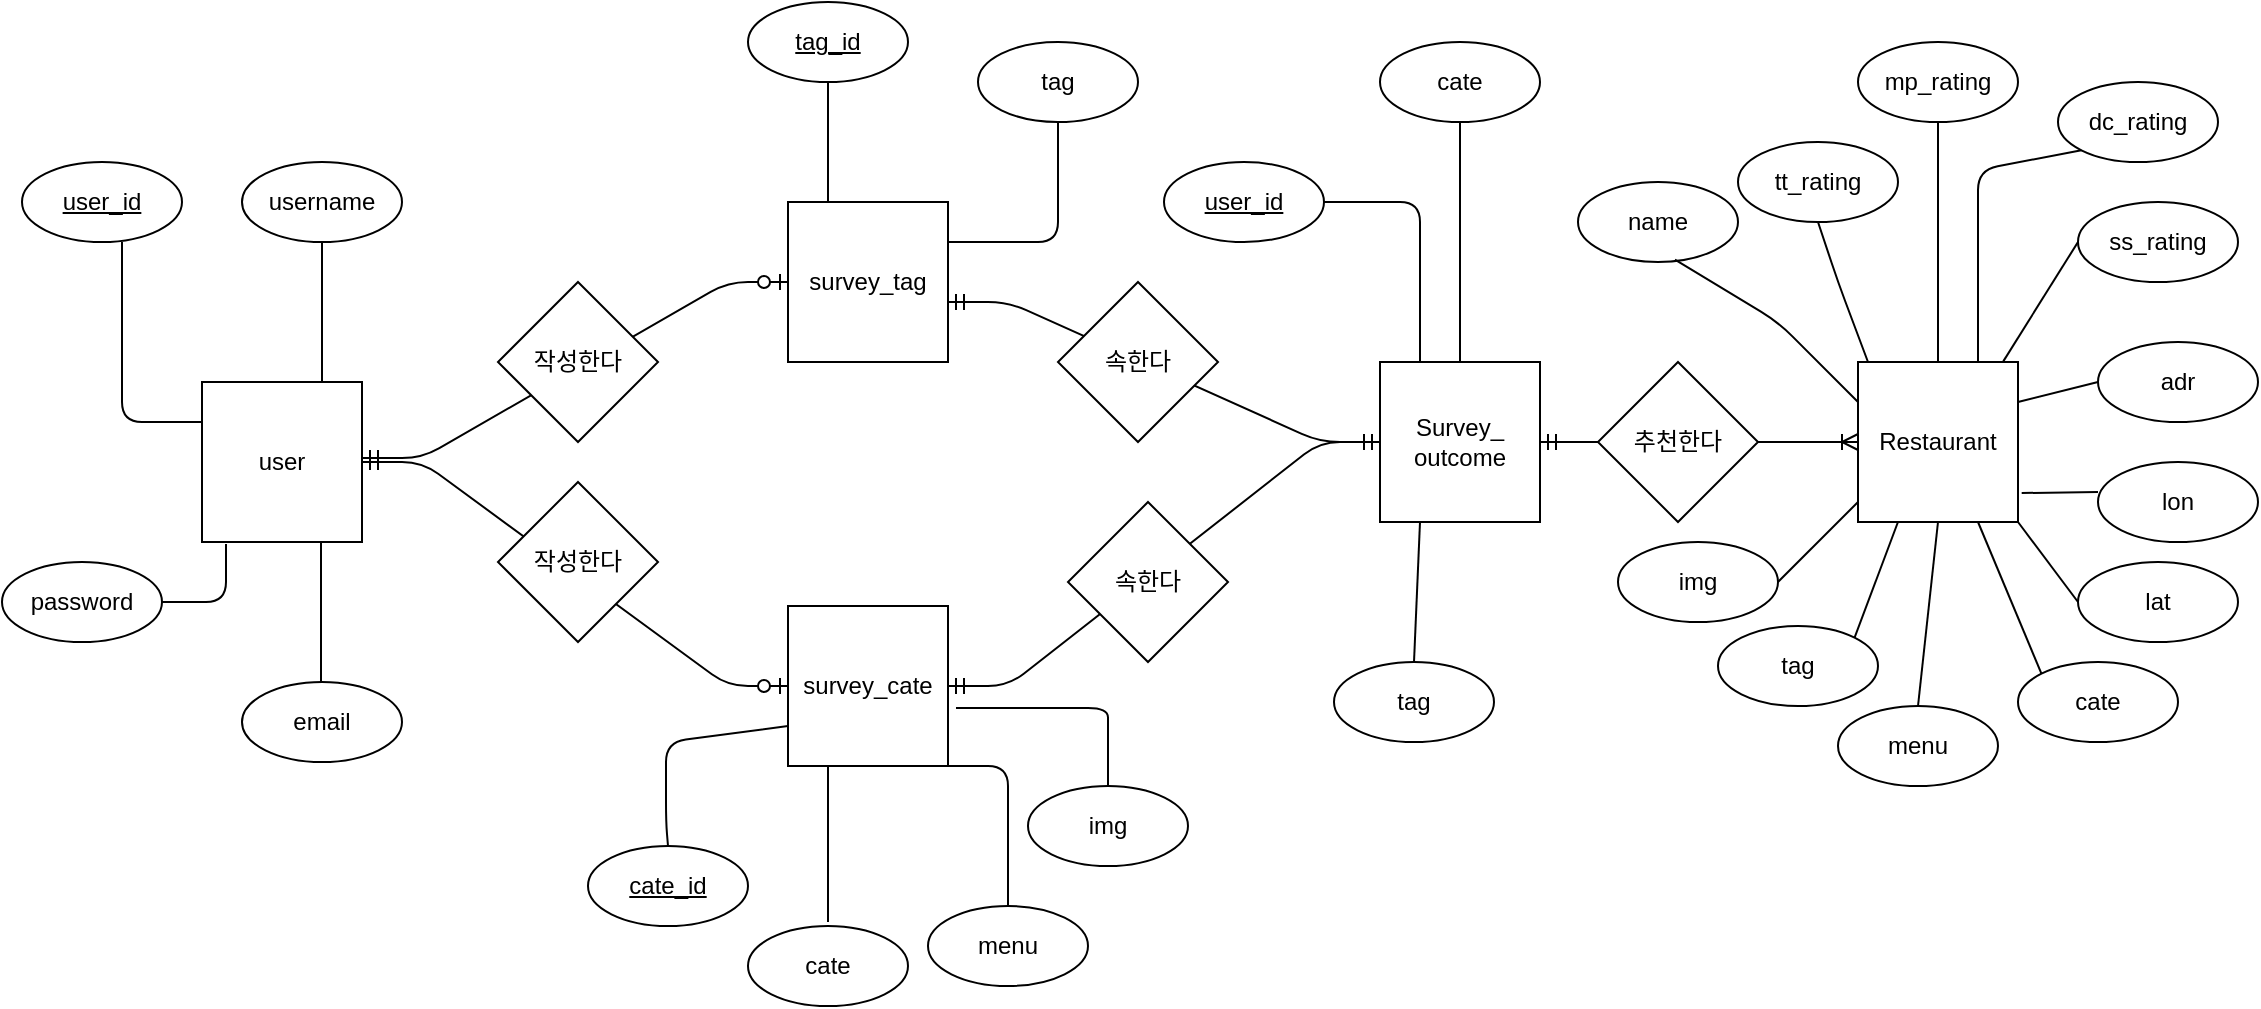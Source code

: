 <mxfile version="13.9.9" type="github">
  <diagram id="aptJ7YKvpDGFJuKJRdLv" name="Page-1">
    <mxGraphModel dx="1124" dy="662" grid="1" gridSize="10" guides="1" tooltips="1" connect="1" arrows="1" fold="1" page="1" pageScale="1" pageWidth="827" pageHeight="1169" math="0" shadow="0">
      <root>
        <mxCell id="0" />
        <mxCell id="1" parent="0" />
        <mxCell id="o8YfOcNx8l_yTNJHQc2i-1" value="user" style="whiteSpace=wrap;html=1;aspect=fixed;" parent="1" vertex="1">
          <mxGeometry x="132" y="340" width="80" height="80" as="geometry" />
        </mxCell>
        <mxCell id="o8YfOcNx8l_yTNJHQc2i-2" value="survey_cate" style="whiteSpace=wrap;html=1;aspect=fixed;" parent="1" vertex="1">
          <mxGeometry x="425" y="452" width="80" height="80" as="geometry" />
        </mxCell>
        <mxCell id="o8YfOcNx8l_yTNJHQc2i-3" value="&lt;u&gt;tag_id&lt;/u&gt;" style="ellipse;whiteSpace=wrap;html=1;" parent="1" vertex="1">
          <mxGeometry x="405" y="150" width="80" height="40" as="geometry" />
        </mxCell>
        <mxCell id="o8YfOcNx8l_yTNJHQc2i-4" value="email" style="ellipse;whiteSpace=wrap;html=1;" parent="1" vertex="1">
          <mxGeometry x="152" y="490" width="80" height="40" as="geometry" />
        </mxCell>
        <mxCell id="o8YfOcNx8l_yTNJHQc2i-5" value="password" style="ellipse;whiteSpace=wrap;html=1;" parent="1" vertex="1">
          <mxGeometry x="32" y="430" width="80" height="40" as="geometry" />
        </mxCell>
        <mxCell id="o8YfOcNx8l_yTNJHQc2i-6" value="username" style="ellipse;whiteSpace=wrap;html=1;" parent="1" vertex="1">
          <mxGeometry x="152" y="230" width="80" height="40" as="geometry" />
        </mxCell>
        <mxCell id="o8YfOcNx8l_yTNJHQc2i-7" value="&lt;u&gt;user_id&lt;/u&gt;" style="ellipse;whiteSpace=wrap;html=1;" parent="1" vertex="1">
          <mxGeometry x="42" y="230" width="80" height="40" as="geometry" />
        </mxCell>
        <mxCell id="o8YfOcNx8l_yTNJHQc2i-11" value="" style="endArrow=none;html=1;entryX=0.5;entryY=1;entryDx=0;entryDy=0;exitX=0.75;exitY=0;exitDx=0;exitDy=0;" parent="1" source="o8YfOcNx8l_yTNJHQc2i-1" target="o8YfOcNx8l_yTNJHQc2i-6" edge="1">
          <mxGeometry width="50" height="50" relative="1" as="geometry">
            <mxPoint x="372" y="420" as="sourcePoint" />
            <mxPoint x="462" y="380" as="targetPoint" />
            <Array as="points" />
          </mxGeometry>
        </mxCell>
        <mxCell id="o8YfOcNx8l_yTNJHQc2i-12" value="" style="endArrow=none;html=1;entryX=0.5;entryY=1;entryDx=0;entryDy=0;exitX=0;exitY=0.25;exitDx=0;exitDy=0;" parent="1" source="o8YfOcNx8l_yTNJHQc2i-1" edge="1">
          <mxGeometry width="50" height="50" relative="1" as="geometry">
            <mxPoint x="92" y="340" as="sourcePoint" />
            <mxPoint x="92" y="270" as="targetPoint" />
            <Array as="points">
              <mxPoint x="92" y="360" />
            </Array>
          </mxGeometry>
        </mxCell>
        <mxCell id="o8YfOcNx8l_yTNJHQc2i-13" value="" style="endArrow=none;html=1;entryX=0.15;entryY=1.013;entryDx=0;entryDy=0;exitX=1;exitY=0.5;exitDx=0;exitDy=0;entryPerimeter=0;" parent="1" source="o8YfOcNx8l_yTNJHQc2i-5" target="o8YfOcNx8l_yTNJHQc2i-1" edge="1">
          <mxGeometry width="50" height="50" relative="1" as="geometry">
            <mxPoint x="132" y="490" as="sourcePoint" />
            <mxPoint x="132" y="420" as="targetPoint" />
            <Array as="points">
              <mxPoint x="144" y="450" />
            </Array>
          </mxGeometry>
        </mxCell>
        <mxCell id="o8YfOcNx8l_yTNJHQc2i-14" value="" style="endArrow=none;html=1;entryX=0.5;entryY=1;entryDx=0;entryDy=0;exitX=0.75;exitY=0;exitDx=0;exitDy=0;" parent="1" edge="1">
          <mxGeometry width="50" height="50" relative="1" as="geometry">
            <mxPoint x="191.5" y="490" as="sourcePoint" />
            <mxPoint x="191.5" y="420" as="targetPoint" />
            <Array as="points" />
          </mxGeometry>
        </mxCell>
        <mxCell id="o8YfOcNx8l_yTNJHQc2i-15" value="tag" style="ellipse;whiteSpace=wrap;html=1;" parent="1" vertex="1">
          <mxGeometry x="520" y="170" width="80" height="40" as="geometry" />
        </mxCell>
        <mxCell id="o8YfOcNx8l_yTNJHQc2i-16" value="img" style="ellipse;whiteSpace=wrap;html=1;" parent="1" vertex="1">
          <mxGeometry x="545" y="542" width="80" height="40" as="geometry" />
        </mxCell>
        <mxCell id="o8YfOcNx8l_yTNJHQc2i-17" value="cate" style="ellipse;whiteSpace=wrap;html=1;" parent="1" vertex="1">
          <mxGeometry x="405" y="612" width="80" height="40" as="geometry" />
        </mxCell>
        <mxCell id="o8YfOcNx8l_yTNJHQc2i-19" value="menu" style="ellipse;whiteSpace=wrap;html=1;" parent="1" vertex="1">
          <mxGeometry x="495" y="602" width="80" height="40" as="geometry" />
        </mxCell>
        <mxCell id="o8YfOcNx8l_yTNJHQc2i-20" value="" style="endArrow=none;html=1;entryX=0.5;entryY=1;entryDx=0;entryDy=0;" parent="1" target="o8YfOcNx8l_yTNJHQc2i-3" edge="1">
          <mxGeometry width="50" height="50" relative="1" as="geometry">
            <mxPoint x="445" y="260" as="sourcePoint" />
            <mxPoint x="434.5" y="352" as="targetPoint" />
            <Array as="points">
              <mxPoint x="445" y="280" />
            </Array>
          </mxGeometry>
        </mxCell>
        <mxCell id="o8YfOcNx8l_yTNJHQc2i-22" value="" style="endArrow=none;html=1;entryX=0.5;entryY=1;entryDx=0;entryDy=0;exitX=1;exitY=0.25;exitDx=0;exitDy=0;" parent="1" target="o8YfOcNx8l_yTNJHQc2i-15" edge="1" source="o8YfOcNx8l_yTNJHQc2i-39">
          <mxGeometry width="50" height="50" relative="1" as="geometry">
            <mxPoint x="520" y="260" as="sourcePoint" />
            <mxPoint x="495" y="382" as="targetPoint" />
            <Array as="points">
              <mxPoint x="560" y="270" />
            </Array>
          </mxGeometry>
        </mxCell>
        <mxCell id="o8YfOcNx8l_yTNJHQc2i-23" value="" style="endArrow=none;html=1;entryX=1.05;entryY=0.638;entryDx=0;entryDy=0;exitX=0.5;exitY=0;exitDx=0;exitDy=0;entryPerimeter=0;" parent="1" source="o8YfOcNx8l_yTNJHQc2i-16" target="o8YfOcNx8l_yTNJHQc2i-2" edge="1">
          <mxGeometry width="50" height="50" relative="1" as="geometry">
            <mxPoint x="-105" y="582" as="sourcePoint" />
            <mxPoint x="-73" y="553.04" as="targetPoint" />
            <Array as="points">
              <mxPoint x="585" y="522" />
              <mxPoint x="585" y="503" />
            </Array>
          </mxGeometry>
        </mxCell>
        <mxCell id="o8YfOcNx8l_yTNJHQc2i-25" value="" style="endArrow=none;html=1;entryX=1;entryY=1;entryDx=0;entryDy=0;exitX=0.5;exitY=0;exitDx=0;exitDy=0;" parent="1" source="o8YfOcNx8l_yTNJHQc2i-19" target="o8YfOcNx8l_yTNJHQc2i-2" edge="1">
          <mxGeometry width="50" height="50" relative="1" as="geometry">
            <mxPoint x="515" y="592" as="sourcePoint" />
            <mxPoint x="515" y="522" as="targetPoint" />
            <Array as="points">
              <mxPoint x="535" y="532" />
            </Array>
          </mxGeometry>
        </mxCell>
        <mxCell id="o8YfOcNx8l_yTNJHQc2i-27" value="" style="endArrow=none;html=1;entryX=0.25;entryY=1;entryDx=0;entryDy=0;" parent="1" target="o8YfOcNx8l_yTNJHQc2i-2" edge="1">
          <mxGeometry width="50" height="50" relative="1" as="geometry">
            <mxPoint x="445" y="610" as="sourcePoint" />
            <mxPoint x="444.5" y="532" as="targetPoint" />
            <Array as="points">
              <mxPoint x="445" y="572" />
            </Array>
          </mxGeometry>
        </mxCell>
        <mxCell id="o8YfOcNx8l_yTNJHQc2i-8" value="" style="edgeStyle=entityRelationEdgeStyle;fontSize=12;html=1;endArrow=ERzeroToOne;startArrow=ERmandOne;exitX=1;exitY=0.5;exitDx=0;exitDy=0;entryX=0;entryY=0.5;entryDx=0;entryDy=0;" edge="1" parent="1" source="o8YfOcNx8l_yTNJHQc2i-1" target="o8YfOcNx8l_yTNJHQc2i-2">
          <mxGeometry width="100" height="100" relative="1" as="geometry">
            <mxPoint x="387" y="460" as="sourcePoint" />
            <mxPoint x="487" y="360" as="targetPoint" />
          </mxGeometry>
        </mxCell>
        <mxCell id="o8YfOcNx8l_yTNJHQc2i-9" value="작성한다" style="rhombus;whiteSpace=wrap;html=1;strokeColor=#000000;" vertex="1" parent="1">
          <mxGeometry x="280" y="390" width="80" height="80" as="geometry" />
        </mxCell>
        <mxCell id="o8YfOcNx8l_yTNJHQc2i-18" value="Survey_&lt;br&gt;outcome" style="whiteSpace=wrap;html=1;aspect=fixed;strokeColor=#000000;" vertex="1" parent="1">
          <mxGeometry x="721" y="330" width="80" height="80" as="geometry" />
        </mxCell>
        <mxCell id="o8YfOcNx8l_yTNJHQc2i-21" value="" style="edgeStyle=entityRelationEdgeStyle;fontSize=12;html=1;endArrow=ERmandOne;startArrow=ERmandOne;exitX=1;exitY=0.5;exitDx=0;exitDy=0;entryX=0;entryY=0.5;entryDx=0;entryDy=0;" edge="1" parent="1" source="o8YfOcNx8l_yTNJHQc2i-2" target="o8YfOcNx8l_yTNJHQc2i-18">
          <mxGeometry width="100" height="100" relative="1" as="geometry">
            <mxPoint x="630" y="480" as="sourcePoint" />
            <mxPoint x="730" y="380" as="targetPoint" />
          </mxGeometry>
        </mxCell>
        <mxCell id="o8YfOcNx8l_yTNJHQc2i-24" value="속한다" style="rhombus;whiteSpace=wrap;html=1;strokeColor=#000000;" vertex="1" parent="1">
          <mxGeometry x="565" y="400" width="80" height="80" as="geometry" />
        </mxCell>
        <mxCell id="o8YfOcNx8l_yTNJHQc2i-26" value="tag" style="ellipse;whiteSpace=wrap;html=1;" vertex="1" parent="1">
          <mxGeometry x="698" y="480" width="80" height="40" as="geometry" />
        </mxCell>
        <mxCell id="o8YfOcNx8l_yTNJHQc2i-28" value="cate" style="ellipse;whiteSpace=wrap;html=1;" vertex="1" parent="1">
          <mxGeometry x="721" y="170" width="80" height="40" as="geometry" />
        </mxCell>
        <mxCell id="o8YfOcNx8l_yTNJHQc2i-29" value="&lt;u&gt;user_id&lt;/u&gt;" style="ellipse;whiteSpace=wrap;html=1;" vertex="1" parent="1">
          <mxGeometry x="613" y="230" width="80" height="40" as="geometry" />
        </mxCell>
        <mxCell id="o8YfOcNx8l_yTNJHQc2i-31" value="" style="endArrow=none;html=1;entryX=1;entryY=0.5;entryDx=0;entryDy=0;exitX=0.25;exitY=0;exitDx=0;exitDy=0;" edge="1" parent="1" source="o8YfOcNx8l_yTNJHQc2i-18" target="o8YfOcNx8l_yTNJHQc2i-29">
          <mxGeometry width="50" height="50" relative="1" as="geometry">
            <mxPoint x="752.58" y="320" as="sourcePoint" />
            <mxPoint x="752.58" y="250" as="targetPoint" />
            <Array as="points">
              <mxPoint x="741" y="250" />
            </Array>
          </mxGeometry>
        </mxCell>
        <mxCell id="o8YfOcNx8l_yTNJHQc2i-35" value="" style="endArrow=none;html=1;entryX=0.5;entryY=1;entryDx=0;entryDy=0;" edge="1" parent="1" source="o8YfOcNx8l_yTNJHQc2i-18" target="o8YfOcNx8l_yTNJHQc2i-28">
          <mxGeometry width="50" height="50" relative="1" as="geometry">
            <mxPoint x="787" y="327" as="sourcePoint" />
            <mxPoint x="763" y="210" as="targetPoint" />
            <Array as="points" />
          </mxGeometry>
        </mxCell>
        <mxCell id="o8YfOcNx8l_yTNJHQc2i-38" value="" style="edgeStyle=entityRelationEdgeStyle;fontSize=12;html=1;endArrow=ERzeroToOne;startArrow=ERmandOne;exitX=1;exitY=0.5;exitDx=0;exitDy=0;" edge="1" parent="1">
          <mxGeometry width="100" height="100" relative="1" as="geometry">
            <mxPoint x="212" y="378" as="sourcePoint" />
            <mxPoint x="425" y="290" as="targetPoint" />
          </mxGeometry>
        </mxCell>
        <mxCell id="o8YfOcNx8l_yTNJHQc2i-39" value="survey_tag" style="whiteSpace=wrap;html=1;aspect=fixed;" vertex="1" parent="1">
          <mxGeometry x="425" y="250" width="80" height="80" as="geometry" />
        </mxCell>
        <mxCell id="o8YfOcNx8l_yTNJHQc2i-45" value="" style="endArrow=none;html=1;entryX=0.25;entryY=1;entryDx=0;entryDy=0;exitX=0.5;exitY=0;exitDx=0;exitDy=0;" edge="1" parent="1" source="o8YfOcNx8l_yTNJHQc2i-26" target="o8YfOcNx8l_yTNJHQc2i-18">
          <mxGeometry width="50" height="50" relative="1" as="geometry">
            <mxPoint x="713" y="470" as="sourcePoint" />
            <mxPoint x="763" y="420" as="targetPoint" />
          </mxGeometry>
        </mxCell>
        <mxCell id="o8YfOcNx8l_yTNJHQc2i-46" value="" style="edgeStyle=entityRelationEdgeStyle;fontSize=12;html=1;endArrow=ERmandOne;startArrow=ERmandOne;" edge="1" parent="1" target="o8YfOcNx8l_yTNJHQc2i-18">
          <mxGeometry width="100" height="100" relative="1" as="geometry">
            <mxPoint x="505" y="300" as="sourcePoint" />
            <mxPoint x="605" y="200" as="targetPoint" />
          </mxGeometry>
        </mxCell>
        <mxCell id="o8YfOcNx8l_yTNJHQc2i-42" value="속한다" style="rhombus;whiteSpace=wrap;html=1;strokeColor=#000000;" vertex="1" parent="1">
          <mxGeometry x="560" y="290" width="80" height="80" as="geometry" />
        </mxCell>
        <mxCell id="o8YfOcNx8l_yTNJHQc2i-36" value="작성한다" style="rhombus;whiteSpace=wrap;html=1;strokeColor=#000000;" vertex="1" parent="1">
          <mxGeometry x="280" y="290" width="80" height="80" as="geometry" />
        </mxCell>
        <mxCell id="o8YfOcNx8l_yTNJHQc2i-47" value="Restaurant" style="whiteSpace=wrap;html=1;aspect=fixed;strokeColor=#000000;" vertex="1" parent="1">
          <mxGeometry x="960" y="330" width="80" height="80" as="geometry" />
        </mxCell>
        <mxCell id="o8YfOcNx8l_yTNJHQc2i-48" value="&lt;u&gt;cate_id&lt;/u&gt;" style="ellipse;whiteSpace=wrap;html=1;" vertex="1" parent="1">
          <mxGeometry x="325" y="572" width="80" height="40" as="geometry" />
        </mxCell>
        <mxCell id="o8YfOcNx8l_yTNJHQc2i-49" value="" style="endArrow=none;html=1;exitX=0.5;exitY=0;exitDx=0;exitDy=0;entryX=0;entryY=0.75;entryDx=0;entryDy=0;" edge="1" parent="1" source="o8YfOcNx8l_yTNJHQc2i-48" target="o8YfOcNx8l_yTNJHQc2i-2">
          <mxGeometry width="50" height="50" relative="1" as="geometry">
            <mxPoint x="355" y="572" as="sourcePoint" />
            <mxPoint x="405" y="522" as="targetPoint" />
            <Array as="points">
              <mxPoint x="364" y="560" />
              <mxPoint x="364" y="520" />
            </Array>
          </mxGeometry>
        </mxCell>
        <mxCell id="o8YfOcNx8l_yTNJHQc2i-52" value="" style="edgeStyle=entityRelationEdgeStyle;fontSize=12;html=1;endArrow=ERoneToMany;startArrow=ERmandOne;entryX=0;entryY=0.5;entryDx=0;entryDy=0;exitX=1;exitY=0.5;exitDx=0;exitDy=0;" edge="1" parent="1" source="o8YfOcNx8l_yTNJHQc2i-18" target="o8YfOcNx8l_yTNJHQc2i-47">
          <mxGeometry width="100" height="100" relative="1" as="geometry">
            <mxPoint x="878" y="480" as="sourcePoint" />
            <mxPoint x="978" y="380" as="targetPoint" />
          </mxGeometry>
        </mxCell>
        <mxCell id="o8YfOcNx8l_yTNJHQc2i-54" value="name" style="ellipse;whiteSpace=wrap;html=1;" vertex="1" parent="1">
          <mxGeometry x="820" y="240" width="80" height="40" as="geometry" />
        </mxCell>
        <mxCell id="o8YfOcNx8l_yTNJHQc2i-55" value="mp_rating" style="ellipse;whiteSpace=wrap;html=1;" vertex="1" parent="1">
          <mxGeometry x="960" y="170" width="80" height="40" as="geometry" />
        </mxCell>
        <mxCell id="o8YfOcNx8l_yTNJHQc2i-56" value="tt_rating" style="ellipse;whiteSpace=wrap;html=1;" vertex="1" parent="1">
          <mxGeometry x="900" y="220" width="80" height="40" as="geometry" />
        </mxCell>
        <mxCell id="o8YfOcNx8l_yTNJHQc2i-57" value="dc_rating" style="ellipse;whiteSpace=wrap;html=1;" vertex="1" parent="1">
          <mxGeometry x="1060" y="190" width="80" height="40" as="geometry" />
        </mxCell>
        <mxCell id="o8YfOcNx8l_yTNJHQc2i-58" value="ss_rating" style="ellipse;whiteSpace=wrap;html=1;" vertex="1" parent="1">
          <mxGeometry x="1070" y="250" width="80" height="40" as="geometry" />
        </mxCell>
        <mxCell id="o8YfOcNx8l_yTNJHQc2i-60" value="tag" style="ellipse;whiteSpace=wrap;html=1;" vertex="1" parent="1">
          <mxGeometry x="890" y="462" width="80" height="40" as="geometry" />
        </mxCell>
        <mxCell id="o8YfOcNx8l_yTNJHQc2i-61" value="lat" style="ellipse;whiteSpace=wrap;html=1;" vertex="1" parent="1">
          <mxGeometry x="1070" y="430" width="80" height="40" as="geometry" />
        </mxCell>
        <mxCell id="o8YfOcNx8l_yTNJHQc2i-62" value="lon" style="ellipse;whiteSpace=wrap;html=1;" vertex="1" parent="1">
          <mxGeometry x="1080" y="380" width="80" height="40" as="geometry" />
        </mxCell>
        <mxCell id="o8YfOcNx8l_yTNJHQc2i-63" value="adr" style="ellipse;whiteSpace=wrap;html=1;" vertex="1" parent="1">
          <mxGeometry x="1080" y="320" width="80" height="40" as="geometry" />
        </mxCell>
        <mxCell id="o8YfOcNx8l_yTNJHQc2i-65" value="cate" style="ellipse;whiteSpace=wrap;html=1;" vertex="1" parent="1">
          <mxGeometry x="1040" y="480" width="80" height="40" as="geometry" />
        </mxCell>
        <mxCell id="o8YfOcNx8l_yTNJHQc2i-66" value="menu" style="ellipse;whiteSpace=wrap;html=1;" vertex="1" parent="1">
          <mxGeometry x="950" y="502" width="80" height="40" as="geometry" />
        </mxCell>
        <mxCell id="o8YfOcNx8l_yTNJHQc2i-67" value="img" style="ellipse;whiteSpace=wrap;html=1;" vertex="1" parent="1">
          <mxGeometry x="840" y="420" width="80" height="40" as="geometry" />
        </mxCell>
        <mxCell id="o8YfOcNx8l_yTNJHQc2i-68" value="" style="endArrow=none;html=1;entryX=0.606;entryY=0.971;entryDx=0;entryDy=0;entryPerimeter=0;exitX=0;exitY=0.25;exitDx=0;exitDy=0;" edge="1" parent="1" source="o8YfOcNx8l_yTNJHQc2i-47" target="o8YfOcNx8l_yTNJHQc2i-54">
          <mxGeometry width="50" height="50" relative="1" as="geometry">
            <mxPoint x="990" y="330" as="sourcePoint" />
            <mxPoint x="1040" y="280" as="targetPoint" />
            <Array as="points">
              <mxPoint x="920" y="310" />
            </Array>
          </mxGeometry>
        </mxCell>
        <mxCell id="o8YfOcNx8l_yTNJHQc2i-69" value="" style="endArrow=none;html=1;entryX=0.5;entryY=1;entryDx=0;entryDy=0;" edge="1" parent="1" target="o8YfOcNx8l_yTNJHQc2i-56">
          <mxGeometry width="50" height="50" relative="1" as="geometry">
            <mxPoint x="965" y="330" as="sourcePoint" />
            <mxPoint x="1015" y="280" as="targetPoint" />
            <Array as="points">
              <mxPoint x="950" y="290" />
            </Array>
          </mxGeometry>
        </mxCell>
        <mxCell id="o8YfOcNx8l_yTNJHQc2i-70" value="" style="endArrow=none;html=1;entryX=0.5;entryY=1;entryDx=0;entryDy=0;exitX=0.5;exitY=0;exitDx=0;exitDy=0;" edge="1" parent="1" source="o8YfOcNx8l_yTNJHQc2i-47" target="o8YfOcNx8l_yTNJHQc2i-55">
          <mxGeometry width="50" height="50" relative="1" as="geometry">
            <mxPoint x="1000.0" y="330" as="sourcePoint" />
            <mxPoint x="1050.0" y="280" as="targetPoint" />
          </mxGeometry>
        </mxCell>
        <mxCell id="o8YfOcNx8l_yTNJHQc2i-71" value="" style="endArrow=none;html=1;entryX=0;entryY=1;entryDx=0;entryDy=0;exitX=0.75;exitY=0;exitDx=0;exitDy=0;" edge="1" parent="1" source="o8YfOcNx8l_yTNJHQc2i-47" target="o8YfOcNx8l_yTNJHQc2i-57">
          <mxGeometry width="50" height="50" relative="1" as="geometry">
            <mxPoint x="1000.0" y="275" as="sourcePoint" />
            <mxPoint x="1050.0" y="225" as="targetPoint" />
            <Array as="points">
              <mxPoint x="1020" y="234" />
            </Array>
          </mxGeometry>
        </mxCell>
        <mxCell id="o8YfOcNx8l_yTNJHQc2i-72" value="" style="endArrow=none;html=1;exitX=0.908;exitY=-0.004;exitDx=0;exitDy=0;exitPerimeter=0;" edge="1" parent="1" source="o8YfOcNx8l_yTNJHQc2i-47">
          <mxGeometry width="50" height="50" relative="1" as="geometry">
            <mxPoint x="1020.0" y="320" as="sourcePoint" />
            <mxPoint x="1070.0" y="270" as="targetPoint" />
          </mxGeometry>
        </mxCell>
        <mxCell id="o8YfOcNx8l_yTNJHQc2i-73" value="" style="endArrow=none;html=1;exitX=1;exitY=0.25;exitDx=0;exitDy=0;entryX=0;entryY=0.5;entryDx=0;entryDy=0;" edge="1" parent="1" source="o8YfOcNx8l_yTNJHQc2i-47" target="o8YfOcNx8l_yTNJHQc2i-63">
          <mxGeometry width="50" height="50" relative="1" as="geometry">
            <mxPoint x="1030.0" y="390" as="sourcePoint" />
            <mxPoint x="1080.0" y="340" as="targetPoint" />
          </mxGeometry>
        </mxCell>
        <mxCell id="o8YfOcNx8l_yTNJHQc2i-74" value="" style="endArrow=none;html=1;exitX=1;exitY=1;exitDx=0;exitDy=0;entryX=0;entryY=0.5;entryDx=0;entryDy=0;" edge="1" parent="1" source="o8YfOcNx8l_yTNJHQc2i-47" target="o8YfOcNx8l_yTNJHQc2i-61">
          <mxGeometry width="50" height="50" relative="1" as="geometry">
            <mxPoint x="1010.0" y="502" as="sourcePoint" />
            <mxPoint x="1060.0" y="452" as="targetPoint" />
          </mxGeometry>
        </mxCell>
        <mxCell id="o8YfOcNx8l_yTNJHQc2i-75" value="" style="endArrow=none;html=1;exitX=1.023;exitY=0.819;exitDx=0;exitDy=0;exitPerimeter=0;" edge="1" parent="1" source="o8YfOcNx8l_yTNJHQc2i-47">
          <mxGeometry width="50" height="50" relative="1" as="geometry">
            <mxPoint x="1030.0" y="445" as="sourcePoint" />
            <mxPoint x="1080.0" y="395" as="targetPoint" />
          </mxGeometry>
        </mxCell>
        <mxCell id="o8YfOcNx8l_yTNJHQc2i-76" value="" style="endArrow=none;html=1;exitX=0;exitY=0;exitDx=0;exitDy=0;entryX=0.75;entryY=1;entryDx=0;entryDy=0;" edge="1" parent="1" source="o8YfOcNx8l_yTNJHQc2i-65" target="o8YfOcNx8l_yTNJHQc2i-47">
          <mxGeometry width="50" height="50" relative="1" as="geometry">
            <mxPoint x="965.0" y="460" as="sourcePoint" />
            <mxPoint x="1015.0" y="410" as="targetPoint" />
          </mxGeometry>
        </mxCell>
        <mxCell id="o8YfOcNx8l_yTNJHQc2i-77" value="" style="endArrow=none;html=1;entryX=0.5;entryY=1;entryDx=0;entryDy=0;exitX=0.5;exitY=0;exitDx=0;exitDy=0;" edge="1" parent="1" source="o8YfOcNx8l_yTNJHQc2i-66" target="o8YfOcNx8l_yTNJHQc2i-47">
          <mxGeometry width="50" height="50" relative="1" as="geometry">
            <mxPoint x="980.0" y="502" as="sourcePoint" />
            <mxPoint x="1030.0" y="452" as="targetPoint" />
          </mxGeometry>
        </mxCell>
        <mxCell id="o8YfOcNx8l_yTNJHQc2i-78" value="" style="endArrow=none;html=1;entryX=0.25;entryY=1;entryDx=0;entryDy=0;exitX=1;exitY=0;exitDx=0;exitDy=0;" edge="1" parent="1" source="o8YfOcNx8l_yTNJHQc2i-60" target="o8YfOcNx8l_yTNJHQc2i-47">
          <mxGeometry width="50" height="50" relative="1" as="geometry">
            <mxPoint x="930.0" y="470" as="sourcePoint" />
            <mxPoint x="980.0" y="420" as="targetPoint" />
          </mxGeometry>
        </mxCell>
        <mxCell id="o8YfOcNx8l_yTNJHQc2i-79" value="" style="endArrow=none;html=1;entryX=0;entryY=0.875;entryDx=0;entryDy=0;exitX=1;exitY=0.5;exitDx=0;exitDy=0;entryPerimeter=0;" edge="1" parent="1" source="o8YfOcNx8l_yTNJHQc2i-67" target="o8YfOcNx8l_yTNJHQc2i-47">
          <mxGeometry width="50" height="50" relative="1" as="geometry">
            <mxPoint x="938.284" y="448.928" as="sourcePoint" />
            <mxPoint x="960" y="391.07" as="targetPoint" />
          </mxGeometry>
        </mxCell>
        <mxCell id="o8YfOcNx8l_yTNJHQc2i-80" value="추천한다" style="rhombus;whiteSpace=wrap;html=1;strokeColor=#000000;" vertex="1" parent="1">
          <mxGeometry x="830" y="330" width="80" height="80" as="geometry" />
        </mxCell>
      </root>
    </mxGraphModel>
  </diagram>
</mxfile>
